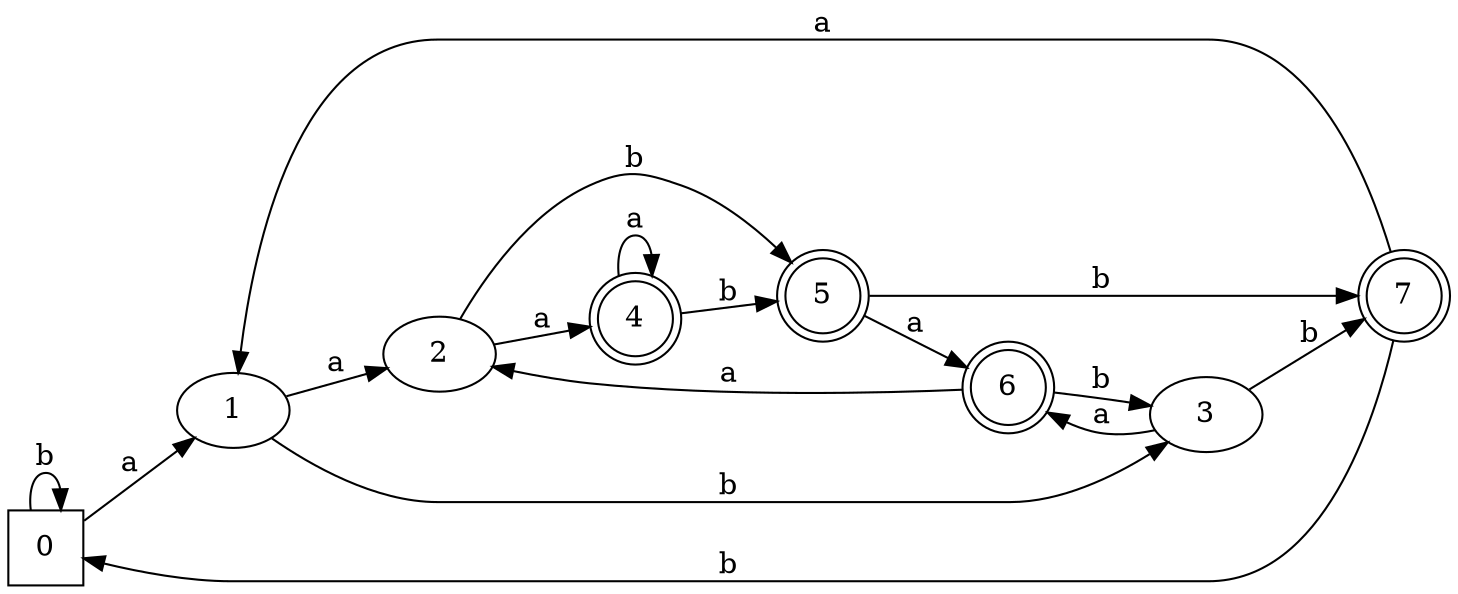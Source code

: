 digraph G {
	rankdir=LR;
	0->1[ label=a ];
	0->0[ label=b ];
	1->2[ label=a ];
	1->3[ label=b ];
	2->4[ label=a ];
	2->5[ label=b ];
	3->6[ label=a ];
	3->7[ label=b ];
	4->4[ label=a ];
	4->5[ label=b ];
	5->6[ label=a ];
	5->7[ label=b ];
	6->2[ label=a ];
	6->3[ label=b ];
	7->1[ label=a ];
	7->0[ label=b ];
	0 [ shape=square ];
	1;
	2;
	3;
	4 [ shape=doublecircle ];
	5 [ shape=doublecircle ];
	6 [ shape=doublecircle ];
	7 [ shape=doublecircle ];

}

